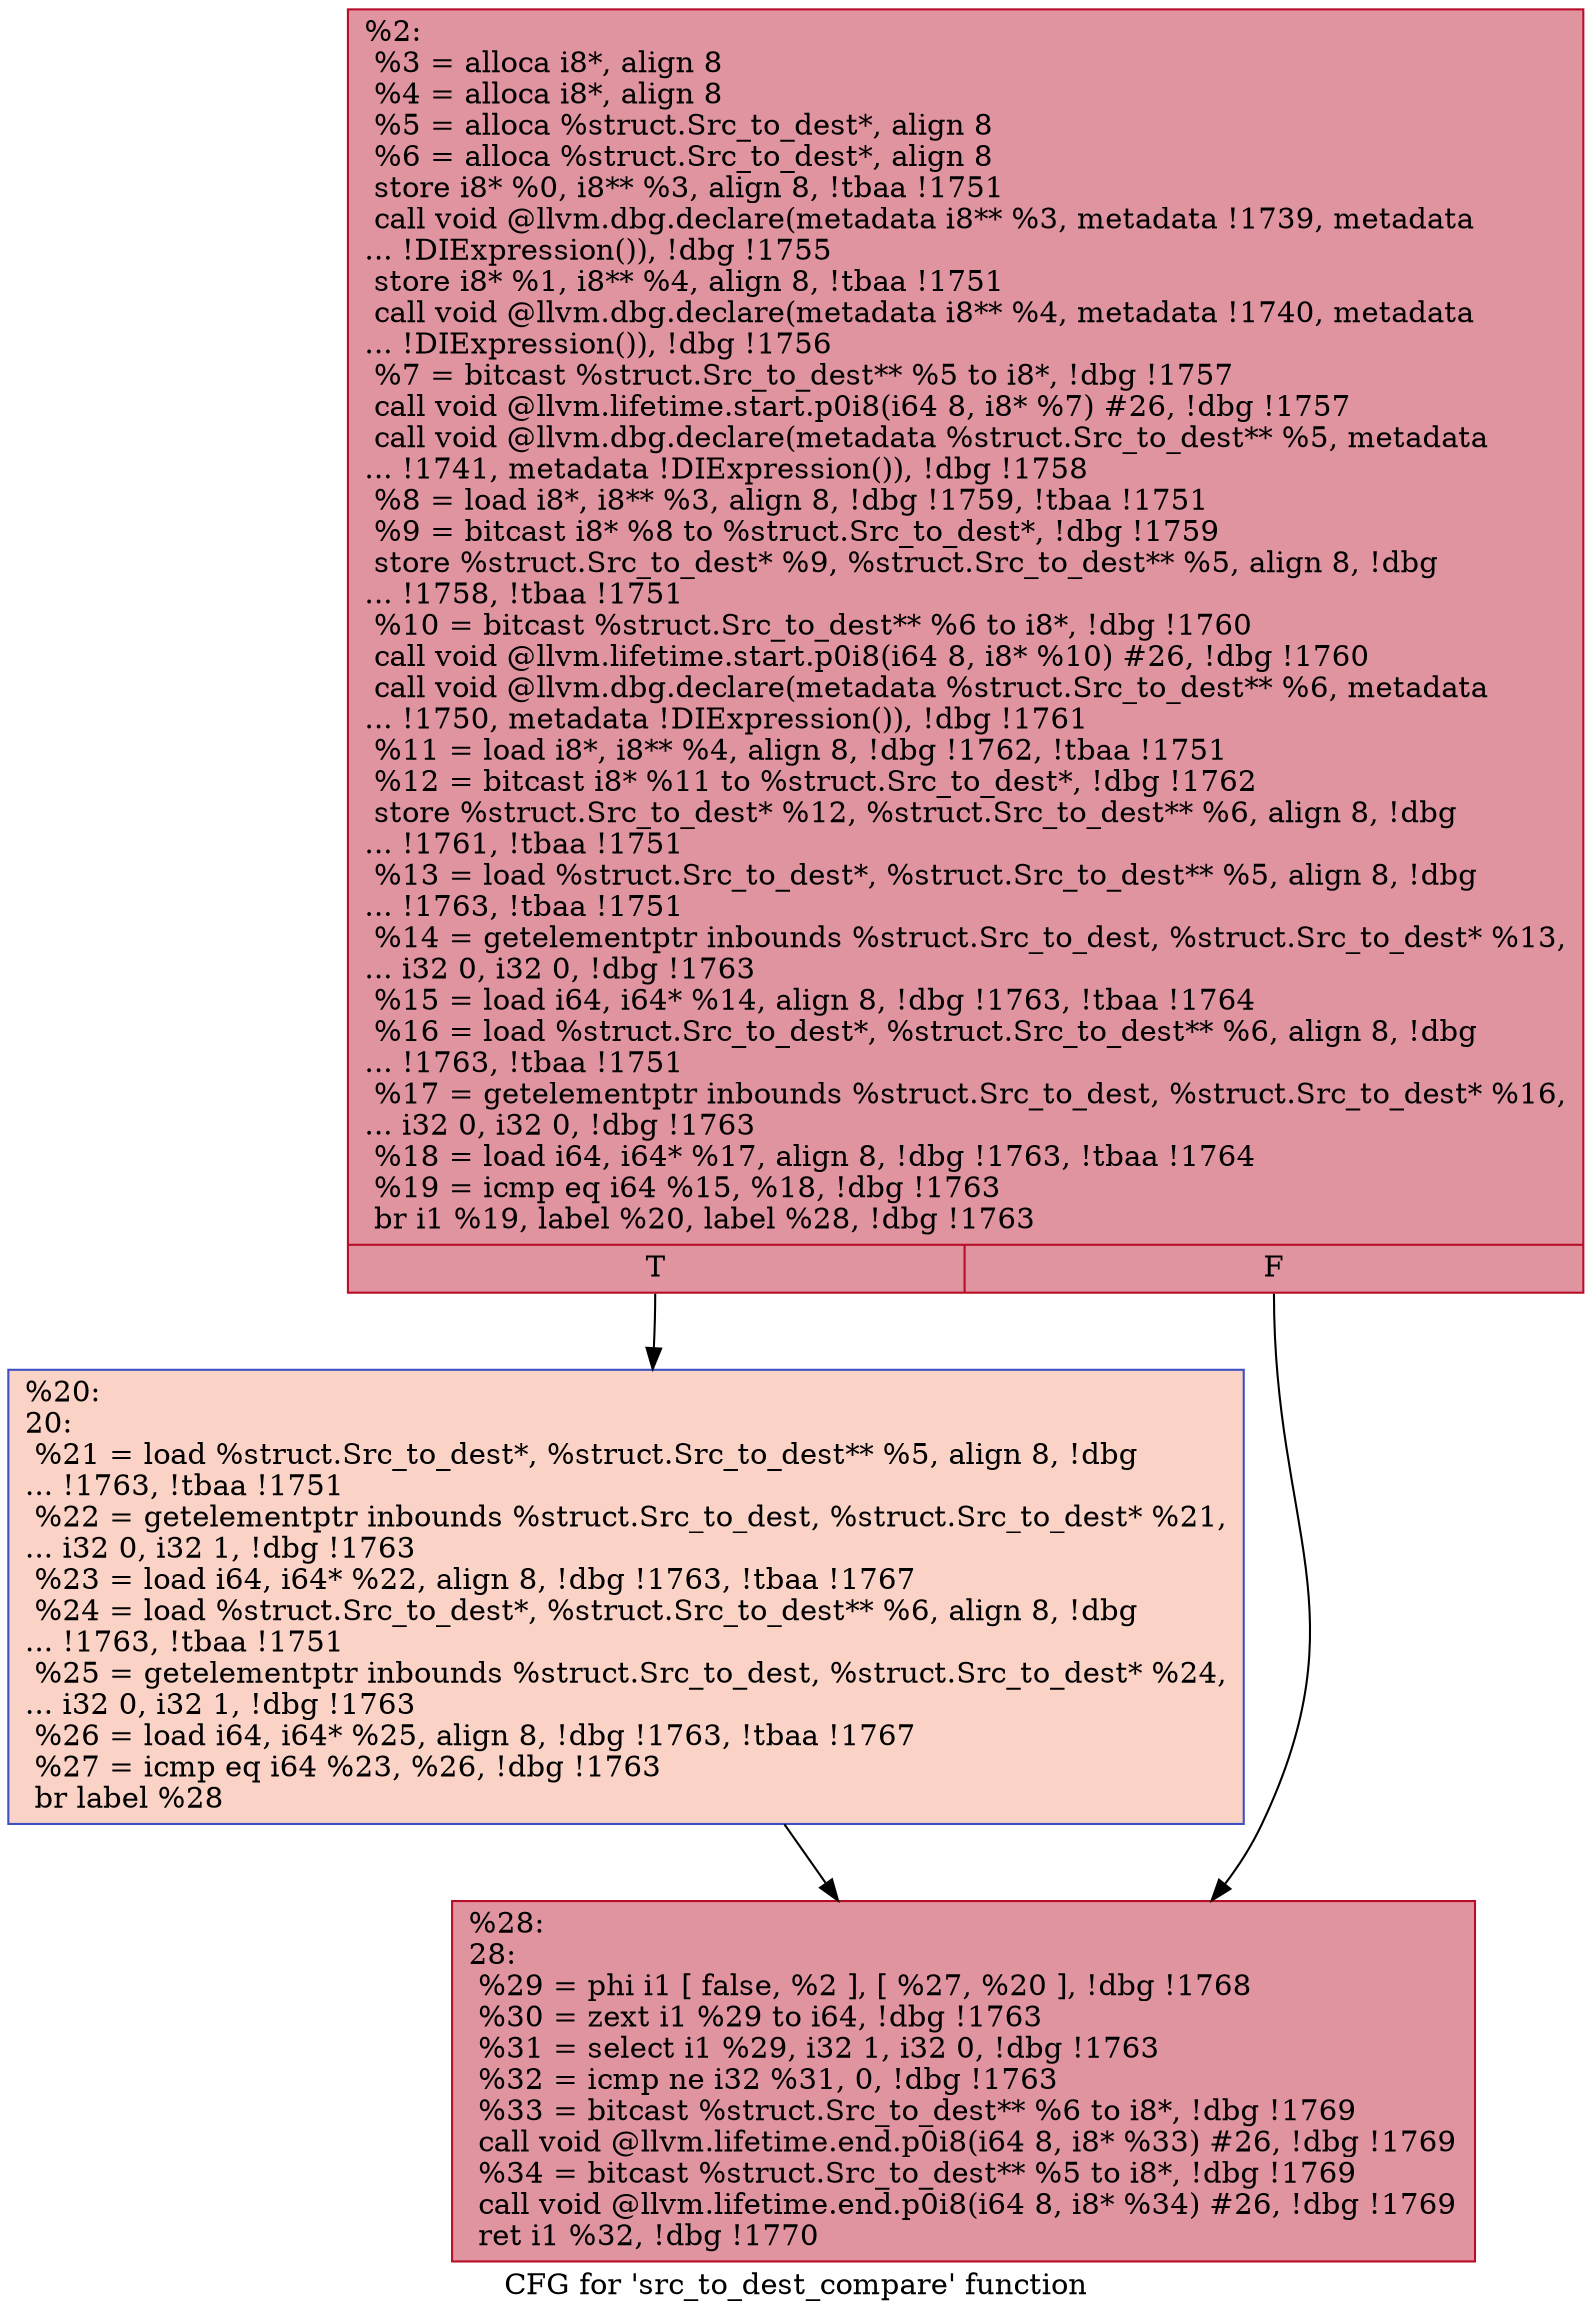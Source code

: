 digraph "CFG for 'src_to_dest_compare' function" {
	label="CFG for 'src_to_dest_compare' function";

	Node0x18a9580 [shape=record,color="#b70d28ff", style=filled, fillcolor="#b70d2870",label="{%2:\l  %3 = alloca i8*, align 8\l  %4 = alloca i8*, align 8\l  %5 = alloca %struct.Src_to_dest*, align 8\l  %6 = alloca %struct.Src_to_dest*, align 8\l  store i8* %0, i8** %3, align 8, !tbaa !1751\l  call void @llvm.dbg.declare(metadata i8** %3, metadata !1739, metadata\l... !DIExpression()), !dbg !1755\l  store i8* %1, i8** %4, align 8, !tbaa !1751\l  call void @llvm.dbg.declare(metadata i8** %4, metadata !1740, metadata\l... !DIExpression()), !dbg !1756\l  %7 = bitcast %struct.Src_to_dest** %5 to i8*, !dbg !1757\l  call void @llvm.lifetime.start.p0i8(i64 8, i8* %7) #26, !dbg !1757\l  call void @llvm.dbg.declare(metadata %struct.Src_to_dest** %5, metadata\l... !1741, metadata !DIExpression()), !dbg !1758\l  %8 = load i8*, i8** %3, align 8, !dbg !1759, !tbaa !1751\l  %9 = bitcast i8* %8 to %struct.Src_to_dest*, !dbg !1759\l  store %struct.Src_to_dest* %9, %struct.Src_to_dest** %5, align 8, !dbg\l... !1758, !tbaa !1751\l  %10 = bitcast %struct.Src_to_dest** %6 to i8*, !dbg !1760\l  call void @llvm.lifetime.start.p0i8(i64 8, i8* %10) #26, !dbg !1760\l  call void @llvm.dbg.declare(metadata %struct.Src_to_dest** %6, metadata\l... !1750, metadata !DIExpression()), !dbg !1761\l  %11 = load i8*, i8** %4, align 8, !dbg !1762, !tbaa !1751\l  %12 = bitcast i8* %11 to %struct.Src_to_dest*, !dbg !1762\l  store %struct.Src_to_dest* %12, %struct.Src_to_dest** %6, align 8, !dbg\l... !1761, !tbaa !1751\l  %13 = load %struct.Src_to_dest*, %struct.Src_to_dest** %5, align 8, !dbg\l... !1763, !tbaa !1751\l  %14 = getelementptr inbounds %struct.Src_to_dest, %struct.Src_to_dest* %13,\l... i32 0, i32 0, !dbg !1763\l  %15 = load i64, i64* %14, align 8, !dbg !1763, !tbaa !1764\l  %16 = load %struct.Src_to_dest*, %struct.Src_to_dest** %6, align 8, !dbg\l... !1763, !tbaa !1751\l  %17 = getelementptr inbounds %struct.Src_to_dest, %struct.Src_to_dest* %16,\l... i32 0, i32 0, !dbg !1763\l  %18 = load i64, i64* %17, align 8, !dbg !1763, !tbaa !1764\l  %19 = icmp eq i64 %15, %18, !dbg !1763\l  br i1 %19, label %20, label %28, !dbg !1763\l|{<s0>T|<s1>F}}"];
	Node0x18a9580:s0 -> Node0x18aa880;
	Node0x18a9580:s1 -> Node0x18aa8d0;
	Node0x18aa880 [shape=record,color="#3d50c3ff", style=filled, fillcolor="#f59c7d70",label="{%20:\l20:                                               \l  %21 = load %struct.Src_to_dest*, %struct.Src_to_dest** %5, align 8, !dbg\l... !1763, !tbaa !1751\l  %22 = getelementptr inbounds %struct.Src_to_dest, %struct.Src_to_dest* %21,\l... i32 0, i32 1, !dbg !1763\l  %23 = load i64, i64* %22, align 8, !dbg !1763, !tbaa !1767\l  %24 = load %struct.Src_to_dest*, %struct.Src_to_dest** %6, align 8, !dbg\l... !1763, !tbaa !1751\l  %25 = getelementptr inbounds %struct.Src_to_dest, %struct.Src_to_dest* %24,\l... i32 0, i32 1, !dbg !1763\l  %26 = load i64, i64* %25, align 8, !dbg !1763, !tbaa !1767\l  %27 = icmp eq i64 %23, %26, !dbg !1763\l  br label %28\l}"];
	Node0x18aa880 -> Node0x18aa8d0;
	Node0x18aa8d0 [shape=record,color="#b70d28ff", style=filled, fillcolor="#b70d2870",label="{%28:\l28:                                               \l  %29 = phi i1 [ false, %2 ], [ %27, %20 ], !dbg !1768\l  %30 = zext i1 %29 to i64, !dbg !1763\l  %31 = select i1 %29, i32 1, i32 0, !dbg !1763\l  %32 = icmp ne i32 %31, 0, !dbg !1763\l  %33 = bitcast %struct.Src_to_dest** %6 to i8*, !dbg !1769\l  call void @llvm.lifetime.end.p0i8(i64 8, i8* %33) #26, !dbg !1769\l  %34 = bitcast %struct.Src_to_dest** %5 to i8*, !dbg !1769\l  call void @llvm.lifetime.end.p0i8(i64 8, i8* %34) #26, !dbg !1769\l  ret i1 %32, !dbg !1770\l}"];
}
